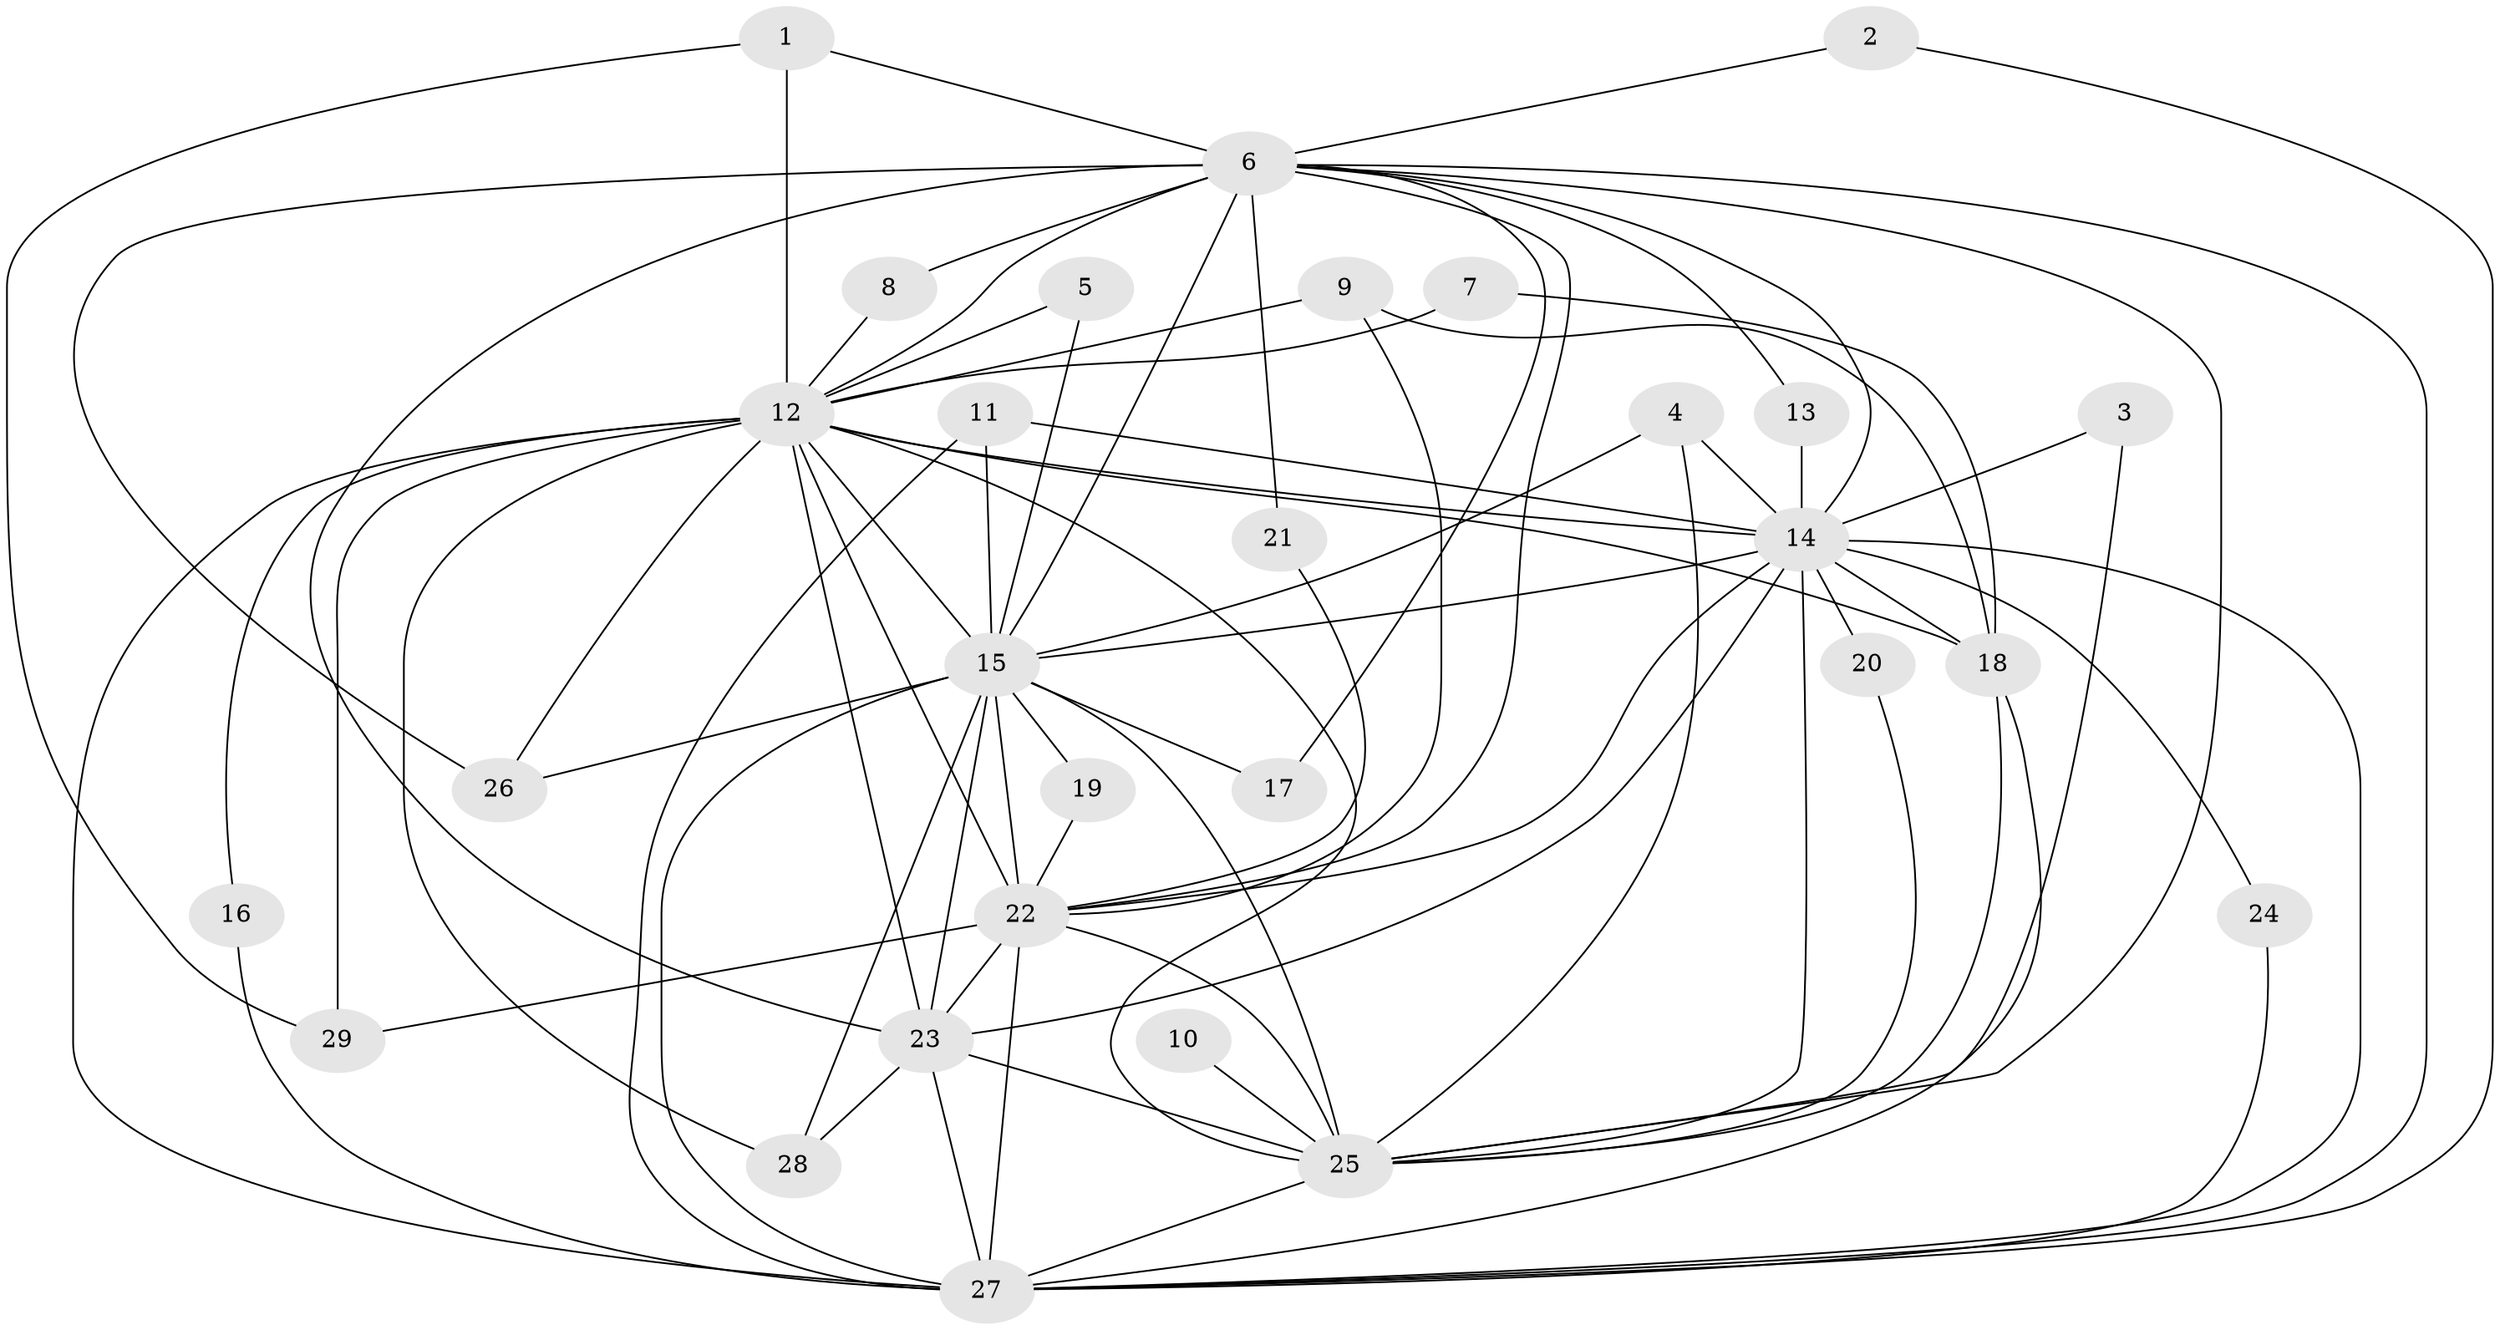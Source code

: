 // original degree distribution, {17: 0.03508771929824561, 18: 0.017543859649122806, 13: 0.017543859649122806, 19: 0.017543859649122806, 12: 0.017543859649122806, 24: 0.017543859649122806, 16: 0.017543859649122806, 15: 0.03508771929824561, 3: 0.22807017543859648, 5: 0.017543859649122806, 2: 0.5614035087719298, 4: 0.017543859649122806}
// Generated by graph-tools (version 1.1) at 2025/49/03/09/25 03:49:33]
// undirected, 29 vertices, 77 edges
graph export_dot {
graph [start="1"]
  node [color=gray90,style=filled];
  1;
  2;
  3;
  4;
  5;
  6;
  7;
  8;
  9;
  10;
  11;
  12;
  13;
  14;
  15;
  16;
  17;
  18;
  19;
  20;
  21;
  22;
  23;
  24;
  25;
  26;
  27;
  28;
  29;
  1 -- 6 [weight=1.0];
  1 -- 12 [weight=1.0];
  1 -- 29 [weight=1.0];
  2 -- 6 [weight=1.0];
  2 -- 27 [weight=1.0];
  3 -- 14 [weight=1.0];
  3 -- 25 [weight=1.0];
  4 -- 14 [weight=1.0];
  4 -- 15 [weight=1.0];
  4 -- 25 [weight=1.0];
  5 -- 12 [weight=1.0];
  5 -- 15 [weight=1.0];
  6 -- 8 [weight=1.0];
  6 -- 12 [weight=2.0];
  6 -- 13 [weight=1.0];
  6 -- 14 [weight=2.0];
  6 -- 15 [weight=3.0];
  6 -- 17 [weight=1.0];
  6 -- 21 [weight=1.0];
  6 -- 22 [weight=1.0];
  6 -- 23 [weight=1.0];
  6 -- 25 [weight=1.0];
  6 -- 26 [weight=1.0];
  6 -- 27 [weight=2.0];
  7 -- 12 [weight=1.0];
  7 -- 18 [weight=1.0];
  8 -- 12 [weight=1.0];
  9 -- 12 [weight=1.0];
  9 -- 18 [weight=1.0];
  9 -- 22 [weight=1.0];
  10 -- 25 [weight=1.0];
  11 -- 14 [weight=1.0];
  11 -- 15 [weight=1.0];
  11 -- 27 [weight=1.0];
  12 -- 14 [weight=1.0];
  12 -- 15 [weight=2.0];
  12 -- 16 [weight=1.0];
  12 -- 18 [weight=1.0];
  12 -- 22 [weight=3.0];
  12 -- 23 [weight=1.0];
  12 -- 25 [weight=1.0];
  12 -- 26 [weight=1.0];
  12 -- 27 [weight=3.0];
  12 -- 28 [weight=1.0];
  12 -- 29 [weight=1.0];
  13 -- 14 [weight=1.0];
  14 -- 15 [weight=3.0];
  14 -- 18 [weight=1.0];
  14 -- 20 [weight=1.0];
  14 -- 22 [weight=1.0];
  14 -- 23 [weight=2.0];
  14 -- 24 [weight=1.0];
  14 -- 25 [weight=1.0];
  14 -- 27 [weight=2.0];
  15 -- 17 [weight=2.0];
  15 -- 19 [weight=1.0];
  15 -- 22 [weight=2.0];
  15 -- 23 [weight=3.0];
  15 -- 25 [weight=2.0];
  15 -- 26 [weight=1.0];
  15 -- 27 [weight=5.0];
  15 -- 28 [weight=1.0];
  16 -- 27 [weight=1.0];
  18 -- 25 [weight=1.0];
  18 -- 27 [weight=1.0];
  19 -- 22 [weight=1.0];
  20 -- 25 [weight=1.0];
  21 -- 22 [weight=1.0];
  22 -- 23 [weight=1.0];
  22 -- 25 [weight=2.0];
  22 -- 27 [weight=3.0];
  22 -- 29 [weight=1.0];
  23 -- 25 [weight=1.0];
  23 -- 27 [weight=2.0];
  23 -- 28 [weight=1.0];
  24 -- 27 [weight=1.0];
  25 -- 27 [weight=2.0];
}
